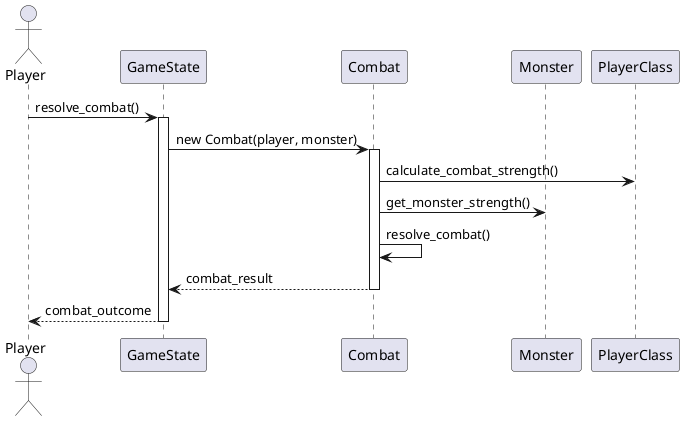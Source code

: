 @startuml
actor Player
participant GameState
participant Combat
participant Monster
participant PlayerClass

Player -> GameState: resolve_combat()
activate GameState
GameState -> Combat: new Combat(player, monster)
activate Combat
Combat -> PlayerClass: calculate_combat_strength()
Combat -> Monster: get_monster_strength()
Combat -> Combat: resolve_combat()
Combat --> GameState: combat_result
deactivate Combat
GameState --> Player: combat_outcome
deactivate GameState
@enduml